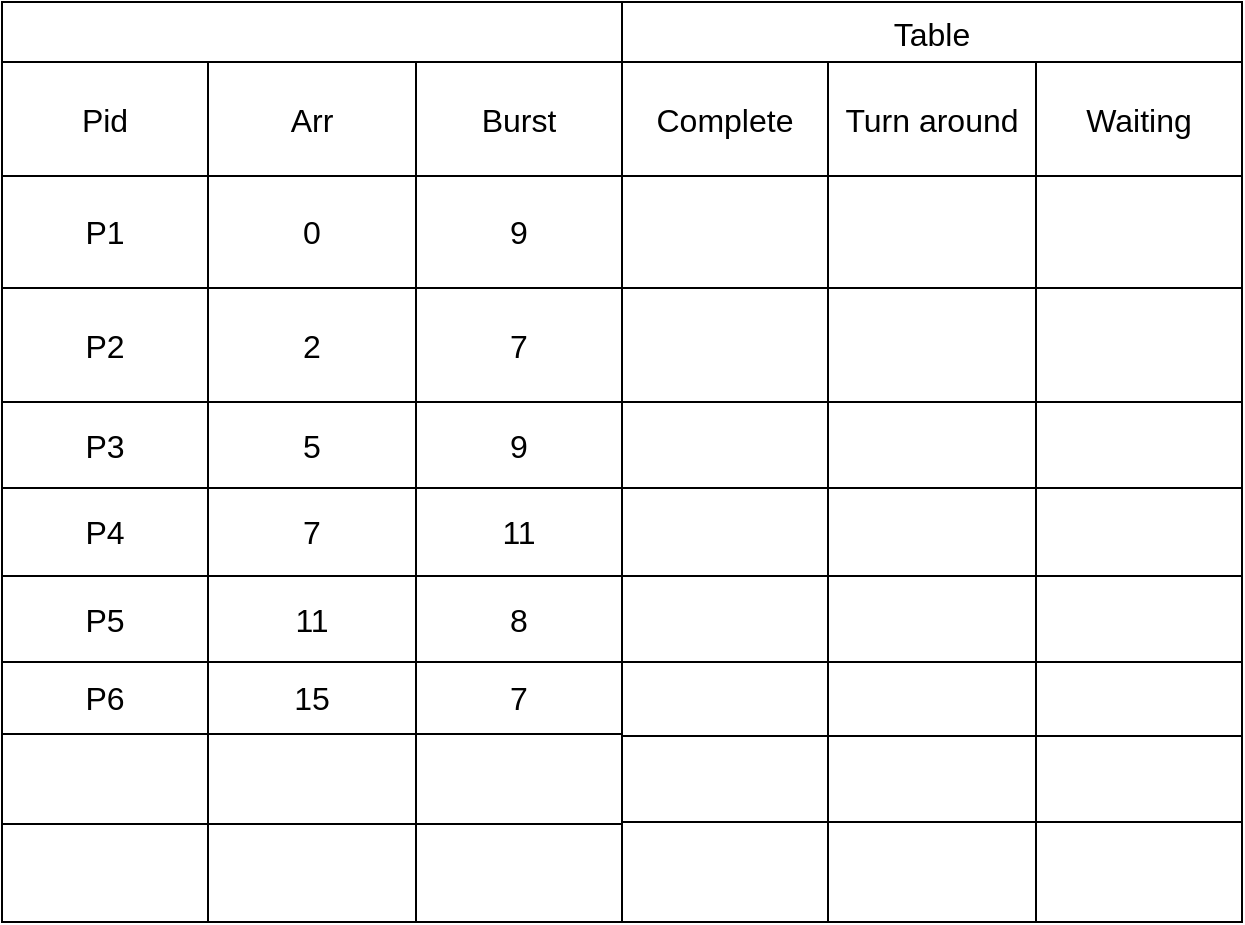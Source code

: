<mxfile version="21.6.6" type="github">
  <diagram name="Trang-1" id="kvWFIgw5T6W_QdJvMmmK">
    <mxGraphModel dx="1290" dy="566" grid="1" gridSize="10" guides="1" tooltips="1" connect="1" arrows="1" fold="1" page="1" pageScale="1" pageWidth="827" pageHeight="1169" math="0" shadow="0">
      <root>
        <mxCell id="0" />
        <mxCell id="1" parent="0" />
        <mxCell id="V4UQqc94Ao1xLsDvKjQq-39" value="" style="group" vertex="1" connectable="0" parent="1">
          <mxGeometry width="620" height="200" as="geometry" />
        </mxCell>
        <mxCell id="V4UQqc94Ao1xLsDvKjQq-1" value="" style="shape=table;startSize=30;container=1;collapsible=0;childLayout=tableLayout;strokeColor=default;fontSize=16;" vertex="1" parent="V4UQqc94Ao1xLsDvKjQq-39">
          <mxGeometry width="310" height="200" as="geometry" />
        </mxCell>
        <mxCell id="V4UQqc94Ao1xLsDvKjQq-2" value="" style="shape=tableRow;horizontal=0;startSize=0;swimlaneHead=0;swimlaneBody=0;strokeColor=inherit;top=0;left=0;bottom=0;right=0;collapsible=0;dropTarget=0;fillColor=none;points=[[0,0.5],[1,0.5]];portConstraint=eastwest;fontSize=16;" vertex="1" parent="V4UQqc94Ao1xLsDvKjQq-1">
          <mxGeometry y="30" width="310" height="57" as="geometry" />
        </mxCell>
        <mxCell id="V4UQqc94Ao1xLsDvKjQq-3" value="Pid" style="shape=partialRectangle;html=1;whiteSpace=wrap;connectable=0;strokeColor=inherit;overflow=hidden;fillColor=none;top=0;left=0;bottom=0;right=0;pointerEvents=1;fontSize=16;" vertex="1" parent="V4UQqc94Ao1xLsDvKjQq-2">
          <mxGeometry width="103" height="57" as="geometry">
            <mxRectangle width="103" height="57" as="alternateBounds" />
          </mxGeometry>
        </mxCell>
        <mxCell id="V4UQqc94Ao1xLsDvKjQq-4" value="Arr" style="shape=partialRectangle;html=1;whiteSpace=wrap;connectable=0;strokeColor=inherit;overflow=hidden;fillColor=none;top=0;left=0;bottom=0;right=0;pointerEvents=1;fontSize=16;" vertex="1" parent="V4UQqc94Ao1xLsDvKjQq-2">
          <mxGeometry x="103" width="104" height="57" as="geometry">
            <mxRectangle width="104" height="57" as="alternateBounds" />
          </mxGeometry>
        </mxCell>
        <mxCell id="V4UQqc94Ao1xLsDvKjQq-5" value="Burst" style="shape=partialRectangle;html=1;whiteSpace=wrap;connectable=0;strokeColor=inherit;overflow=hidden;fillColor=none;top=0;left=0;bottom=0;right=0;pointerEvents=1;fontSize=16;" vertex="1" parent="V4UQqc94Ao1xLsDvKjQq-2">
          <mxGeometry x="207" width="103" height="57" as="geometry">
            <mxRectangle width="103" height="57" as="alternateBounds" />
          </mxGeometry>
        </mxCell>
        <mxCell id="V4UQqc94Ao1xLsDvKjQq-6" value="" style="shape=tableRow;horizontal=0;startSize=0;swimlaneHead=0;swimlaneBody=0;strokeColor=inherit;top=0;left=0;bottom=0;right=0;collapsible=0;dropTarget=0;fillColor=none;points=[[0,0.5],[1,0.5]];portConstraint=eastwest;fontSize=16;" vertex="1" parent="V4UQqc94Ao1xLsDvKjQq-1">
          <mxGeometry y="87" width="310" height="56" as="geometry" />
        </mxCell>
        <mxCell id="V4UQqc94Ao1xLsDvKjQq-7" value="P1" style="shape=partialRectangle;html=1;whiteSpace=wrap;connectable=0;strokeColor=inherit;overflow=hidden;fillColor=none;top=0;left=0;bottom=0;right=0;pointerEvents=1;fontSize=16;" vertex="1" parent="V4UQqc94Ao1xLsDvKjQq-6">
          <mxGeometry width="103" height="56" as="geometry">
            <mxRectangle width="103" height="56" as="alternateBounds" />
          </mxGeometry>
        </mxCell>
        <mxCell id="V4UQqc94Ao1xLsDvKjQq-8" value="0" style="shape=partialRectangle;html=1;whiteSpace=wrap;connectable=0;strokeColor=inherit;overflow=hidden;fillColor=none;top=0;left=0;bottom=0;right=0;pointerEvents=1;fontSize=16;" vertex="1" parent="V4UQqc94Ao1xLsDvKjQq-6">
          <mxGeometry x="103" width="104" height="56" as="geometry">
            <mxRectangle width="104" height="56" as="alternateBounds" />
          </mxGeometry>
        </mxCell>
        <mxCell id="V4UQqc94Ao1xLsDvKjQq-9" value="9" style="shape=partialRectangle;html=1;whiteSpace=wrap;connectable=0;strokeColor=inherit;overflow=hidden;fillColor=none;top=0;left=0;bottom=0;right=0;pointerEvents=1;fontSize=16;" vertex="1" parent="V4UQqc94Ao1xLsDvKjQq-6">
          <mxGeometry x="207" width="103" height="56" as="geometry">
            <mxRectangle width="103" height="56" as="alternateBounds" />
          </mxGeometry>
        </mxCell>
        <mxCell id="V4UQqc94Ao1xLsDvKjQq-10" value="" style="shape=tableRow;horizontal=0;startSize=0;swimlaneHead=0;swimlaneBody=0;strokeColor=inherit;top=0;left=0;bottom=0;right=0;collapsible=0;dropTarget=0;fillColor=none;points=[[0,0.5],[1,0.5]];portConstraint=eastwest;fontSize=16;" vertex="1" parent="V4UQqc94Ao1xLsDvKjQq-1">
          <mxGeometry y="143" width="310" height="57" as="geometry" />
        </mxCell>
        <mxCell id="V4UQqc94Ao1xLsDvKjQq-11" value="P2" style="shape=partialRectangle;html=1;whiteSpace=wrap;connectable=0;strokeColor=inherit;overflow=hidden;fillColor=none;top=0;left=0;bottom=0;right=0;pointerEvents=1;fontSize=16;" vertex="1" parent="V4UQqc94Ao1xLsDvKjQq-10">
          <mxGeometry width="103" height="57" as="geometry">
            <mxRectangle width="103" height="57" as="alternateBounds" />
          </mxGeometry>
        </mxCell>
        <mxCell id="V4UQqc94Ao1xLsDvKjQq-12" value="2" style="shape=partialRectangle;html=1;whiteSpace=wrap;connectable=0;strokeColor=inherit;overflow=hidden;fillColor=none;top=0;left=0;bottom=0;right=0;pointerEvents=1;fontSize=16;" vertex="1" parent="V4UQqc94Ao1xLsDvKjQq-10">
          <mxGeometry x="103" width="104" height="57" as="geometry">
            <mxRectangle width="104" height="57" as="alternateBounds" />
          </mxGeometry>
        </mxCell>
        <mxCell id="V4UQqc94Ao1xLsDvKjQq-13" value="7" style="shape=partialRectangle;html=1;whiteSpace=wrap;connectable=0;strokeColor=inherit;overflow=hidden;fillColor=none;top=0;left=0;bottom=0;right=0;pointerEvents=1;fontSize=16;" vertex="1" parent="V4UQqc94Ao1xLsDvKjQq-10">
          <mxGeometry x="207" width="103" height="57" as="geometry">
            <mxRectangle width="103" height="57" as="alternateBounds" />
          </mxGeometry>
        </mxCell>
        <mxCell id="V4UQqc94Ao1xLsDvKjQq-14" value="" style="shape=tableRow;horizontal=0;startSize=0;swimlaneHead=0;swimlaneBody=0;strokeColor=inherit;top=0;left=0;bottom=0;right=0;collapsible=0;dropTarget=0;fillColor=none;points=[[0,0.5],[1,0.5]];portConstraint=eastwest;fontSize=16;" vertex="1" parent="V4UQqc94Ao1xLsDvKjQq-39">
          <mxGeometry x="310" y="30" width="310" height="57" as="geometry" />
        </mxCell>
        <mxCell id="V4UQqc94Ao1xLsDvKjQq-15" value="" style="shape=partialRectangle;html=1;whiteSpace=wrap;connectable=0;strokeColor=inherit;overflow=hidden;fillColor=none;top=0;left=0;bottom=0;right=0;pointerEvents=1;fontSize=16;" vertex="1" parent="V4UQqc94Ao1xLsDvKjQq-14">
          <mxGeometry width="103" height="57" as="geometry">
            <mxRectangle width="103" height="57" as="alternateBounds" />
          </mxGeometry>
        </mxCell>
        <mxCell id="V4UQqc94Ao1xLsDvKjQq-16" value="" style="shape=partialRectangle;html=1;whiteSpace=wrap;connectable=0;strokeColor=inherit;overflow=hidden;fillColor=none;top=0;left=0;bottom=0;right=0;pointerEvents=1;fontSize=16;" vertex="1" parent="V4UQqc94Ao1xLsDvKjQq-14">
          <mxGeometry x="103" width="104" height="57" as="geometry">
            <mxRectangle width="104" height="57" as="alternateBounds" />
          </mxGeometry>
        </mxCell>
        <mxCell id="V4UQqc94Ao1xLsDvKjQq-17" value="" style="shape=partialRectangle;html=1;whiteSpace=wrap;connectable=0;strokeColor=inherit;overflow=hidden;fillColor=none;top=0;left=0;bottom=0;right=0;pointerEvents=1;fontSize=16;" vertex="1" parent="V4UQqc94Ao1xLsDvKjQq-14">
          <mxGeometry x="207" width="103" height="57" as="geometry">
            <mxRectangle width="103" height="57" as="alternateBounds" />
          </mxGeometry>
        </mxCell>
        <mxCell id="V4UQqc94Ao1xLsDvKjQq-18" value="" style="shape=tableRow;horizontal=0;startSize=0;swimlaneHead=0;swimlaneBody=0;strokeColor=inherit;top=0;left=0;bottom=0;right=0;collapsible=0;dropTarget=0;fillColor=none;points=[[0,0.5],[1,0.5]];portConstraint=eastwest;fontSize=16;" vertex="1" parent="V4UQqc94Ao1xLsDvKjQq-39">
          <mxGeometry x="310" y="87" width="310" height="56" as="geometry" />
        </mxCell>
        <mxCell id="V4UQqc94Ao1xLsDvKjQq-19" value="" style="shape=partialRectangle;html=1;whiteSpace=wrap;connectable=0;strokeColor=inherit;overflow=hidden;fillColor=none;top=0;left=0;bottom=0;right=0;pointerEvents=1;fontSize=16;" vertex="1" parent="V4UQqc94Ao1xLsDvKjQq-18">
          <mxGeometry width="103" height="56" as="geometry">
            <mxRectangle width="103" height="56" as="alternateBounds" />
          </mxGeometry>
        </mxCell>
        <mxCell id="V4UQqc94Ao1xLsDvKjQq-20" value="" style="shape=partialRectangle;html=1;whiteSpace=wrap;connectable=0;strokeColor=inherit;overflow=hidden;fillColor=none;top=0;left=0;bottom=0;right=0;pointerEvents=1;fontSize=16;" vertex="1" parent="V4UQqc94Ao1xLsDvKjQq-18">
          <mxGeometry x="103" width="104" height="56" as="geometry">
            <mxRectangle width="104" height="56" as="alternateBounds" />
          </mxGeometry>
        </mxCell>
        <mxCell id="V4UQqc94Ao1xLsDvKjQq-21" value="" style="shape=partialRectangle;html=1;whiteSpace=wrap;connectable=0;strokeColor=inherit;overflow=hidden;fillColor=none;top=0;left=0;bottom=0;right=0;pointerEvents=1;fontSize=16;" vertex="1" parent="V4UQqc94Ao1xLsDvKjQq-18">
          <mxGeometry x="207" width="103" height="56" as="geometry">
            <mxRectangle width="103" height="56" as="alternateBounds" />
          </mxGeometry>
        </mxCell>
        <mxCell id="V4UQqc94Ao1xLsDvKjQq-22" value="" style="shape=tableRow;horizontal=0;startSize=0;swimlaneHead=0;swimlaneBody=0;strokeColor=inherit;top=0;left=0;bottom=0;right=0;collapsible=0;dropTarget=0;fillColor=none;points=[[0,0.5],[1,0.5]];portConstraint=eastwest;fontSize=16;" vertex="1" parent="V4UQqc94Ao1xLsDvKjQq-39">
          <mxGeometry x="310" y="143" width="310" height="57" as="geometry" />
        </mxCell>
        <mxCell id="V4UQqc94Ao1xLsDvKjQq-23" value="" style="shape=partialRectangle;html=1;whiteSpace=wrap;connectable=0;strokeColor=inherit;overflow=hidden;fillColor=none;top=0;left=0;bottom=0;right=0;pointerEvents=1;fontSize=16;" vertex="1" parent="V4UQqc94Ao1xLsDvKjQq-22">
          <mxGeometry width="103" height="57" as="geometry">
            <mxRectangle width="103" height="57" as="alternateBounds" />
          </mxGeometry>
        </mxCell>
        <mxCell id="V4UQqc94Ao1xLsDvKjQq-24" value="" style="shape=partialRectangle;html=1;whiteSpace=wrap;connectable=0;strokeColor=inherit;overflow=hidden;fillColor=none;top=0;left=0;bottom=0;right=0;pointerEvents=1;fontSize=16;" vertex="1" parent="V4UQqc94Ao1xLsDvKjQq-22">
          <mxGeometry x="103" width="104" height="57" as="geometry">
            <mxRectangle width="104" height="57" as="alternateBounds" />
          </mxGeometry>
        </mxCell>
        <mxCell id="V4UQqc94Ao1xLsDvKjQq-25" value="" style="shape=partialRectangle;html=1;whiteSpace=wrap;connectable=0;strokeColor=inherit;overflow=hidden;fillColor=none;top=0;left=0;bottom=0;right=0;pointerEvents=1;fontSize=16;" vertex="1" parent="V4UQqc94Ao1xLsDvKjQq-22">
          <mxGeometry x="207" width="103" height="57" as="geometry">
            <mxRectangle width="103" height="57" as="alternateBounds" />
          </mxGeometry>
        </mxCell>
        <mxCell id="V4UQqc94Ao1xLsDvKjQq-26" value="Table" style="shape=table;startSize=30;container=1;collapsible=0;childLayout=tableLayout;strokeColor=default;fontSize=16;" vertex="1" parent="V4UQqc94Ao1xLsDvKjQq-39">
          <mxGeometry x="310" width="310" height="200" as="geometry" />
        </mxCell>
        <mxCell id="V4UQqc94Ao1xLsDvKjQq-27" value="" style="shape=tableRow;horizontal=0;startSize=0;swimlaneHead=0;swimlaneBody=0;strokeColor=inherit;top=0;left=0;bottom=0;right=0;collapsible=0;dropTarget=0;fillColor=none;points=[[0,0.5],[1,0.5]];portConstraint=eastwest;fontSize=16;" vertex="1" parent="V4UQqc94Ao1xLsDvKjQq-26">
          <mxGeometry y="30" width="310" height="57" as="geometry" />
        </mxCell>
        <mxCell id="V4UQqc94Ao1xLsDvKjQq-28" value="Complete" style="shape=partialRectangle;html=1;whiteSpace=wrap;connectable=0;strokeColor=inherit;overflow=hidden;fillColor=none;top=0;left=0;bottom=0;right=0;pointerEvents=1;fontSize=16;" vertex="1" parent="V4UQqc94Ao1xLsDvKjQq-27">
          <mxGeometry width="103" height="57" as="geometry">
            <mxRectangle width="103" height="57" as="alternateBounds" />
          </mxGeometry>
        </mxCell>
        <mxCell id="V4UQqc94Ao1xLsDvKjQq-29" value="Turn around" style="shape=partialRectangle;html=1;whiteSpace=wrap;connectable=0;strokeColor=inherit;overflow=hidden;fillColor=none;top=0;left=0;bottom=0;right=0;pointerEvents=1;fontSize=16;" vertex="1" parent="V4UQqc94Ao1xLsDvKjQq-27">
          <mxGeometry x="103" width="104" height="57" as="geometry">
            <mxRectangle width="104" height="57" as="alternateBounds" />
          </mxGeometry>
        </mxCell>
        <mxCell id="V4UQqc94Ao1xLsDvKjQq-30" value="Waiting" style="shape=partialRectangle;html=1;whiteSpace=wrap;connectable=0;strokeColor=inherit;overflow=hidden;fillColor=none;top=0;left=0;bottom=0;right=0;pointerEvents=1;fontSize=16;" vertex="1" parent="V4UQqc94Ao1xLsDvKjQq-27">
          <mxGeometry x="207" width="103" height="57" as="geometry">
            <mxRectangle width="103" height="57" as="alternateBounds" />
          </mxGeometry>
        </mxCell>
        <mxCell id="V4UQqc94Ao1xLsDvKjQq-31" value="" style="shape=tableRow;horizontal=0;startSize=0;swimlaneHead=0;swimlaneBody=0;strokeColor=inherit;top=0;left=0;bottom=0;right=0;collapsible=0;dropTarget=0;fillColor=none;points=[[0,0.5],[1,0.5]];portConstraint=eastwest;fontSize=16;" vertex="1" parent="V4UQqc94Ao1xLsDvKjQq-26">
          <mxGeometry y="87" width="310" height="56" as="geometry" />
        </mxCell>
        <mxCell id="V4UQqc94Ao1xLsDvKjQq-32" value="" style="shape=partialRectangle;html=1;whiteSpace=wrap;connectable=0;strokeColor=inherit;overflow=hidden;fillColor=none;top=0;left=0;bottom=0;right=0;pointerEvents=1;fontSize=16;" vertex="1" parent="V4UQqc94Ao1xLsDvKjQq-31">
          <mxGeometry width="103" height="56" as="geometry">
            <mxRectangle width="103" height="56" as="alternateBounds" />
          </mxGeometry>
        </mxCell>
        <mxCell id="V4UQqc94Ao1xLsDvKjQq-33" value="" style="shape=partialRectangle;html=1;whiteSpace=wrap;connectable=0;strokeColor=inherit;overflow=hidden;fillColor=none;top=0;left=0;bottom=0;right=0;pointerEvents=1;fontSize=16;" vertex="1" parent="V4UQqc94Ao1xLsDvKjQq-31">
          <mxGeometry x="103" width="104" height="56" as="geometry">
            <mxRectangle width="104" height="56" as="alternateBounds" />
          </mxGeometry>
        </mxCell>
        <mxCell id="V4UQqc94Ao1xLsDvKjQq-34" value="" style="shape=partialRectangle;html=1;whiteSpace=wrap;connectable=0;strokeColor=inherit;overflow=hidden;fillColor=none;top=0;left=0;bottom=0;right=0;pointerEvents=1;fontSize=16;" vertex="1" parent="V4UQqc94Ao1xLsDvKjQq-31">
          <mxGeometry x="207" width="103" height="56" as="geometry">
            <mxRectangle width="103" height="56" as="alternateBounds" />
          </mxGeometry>
        </mxCell>
        <mxCell id="V4UQqc94Ao1xLsDvKjQq-35" value="" style="shape=tableRow;horizontal=0;startSize=0;swimlaneHead=0;swimlaneBody=0;strokeColor=inherit;top=0;left=0;bottom=0;right=0;collapsible=0;dropTarget=0;fillColor=none;points=[[0,0.5],[1,0.5]];portConstraint=eastwest;fontSize=16;" vertex="1" parent="V4UQqc94Ao1xLsDvKjQq-26">
          <mxGeometry y="143" width="310" height="57" as="geometry" />
        </mxCell>
        <mxCell id="V4UQqc94Ao1xLsDvKjQq-36" value="" style="shape=partialRectangle;html=1;whiteSpace=wrap;connectable=0;strokeColor=inherit;overflow=hidden;fillColor=none;top=0;left=0;bottom=0;right=0;pointerEvents=1;fontSize=16;" vertex="1" parent="V4UQqc94Ao1xLsDvKjQq-35">
          <mxGeometry width="103" height="57" as="geometry">
            <mxRectangle width="103" height="57" as="alternateBounds" />
          </mxGeometry>
        </mxCell>
        <mxCell id="V4UQqc94Ao1xLsDvKjQq-37" value="" style="shape=partialRectangle;html=1;whiteSpace=wrap;connectable=0;strokeColor=inherit;overflow=hidden;fillColor=none;top=0;left=0;bottom=0;right=0;pointerEvents=1;fontSize=16;" vertex="1" parent="V4UQqc94Ao1xLsDvKjQq-35">
          <mxGeometry x="103" width="104" height="57" as="geometry">
            <mxRectangle width="104" height="57" as="alternateBounds" />
          </mxGeometry>
        </mxCell>
        <mxCell id="V4UQqc94Ao1xLsDvKjQq-38" value="" style="shape=partialRectangle;html=1;whiteSpace=wrap;connectable=0;strokeColor=inherit;overflow=hidden;fillColor=none;top=0;left=0;bottom=0;right=0;pointerEvents=1;fontSize=16;" vertex="1" parent="V4UQqc94Ao1xLsDvKjQq-35">
          <mxGeometry x="207" width="103" height="57" as="geometry">
            <mxRectangle width="103" height="57" as="alternateBounds" />
          </mxGeometry>
        </mxCell>
        <mxCell id="V4UQqc94Ao1xLsDvKjQq-40" value="" style="shape=table;startSize=0;container=1;collapsible=0;childLayout=tableLayout;fontSize=16;strokeColor=default;fontFamily=Helvetica;fontColor=default;fillColor=default;" vertex="1" parent="1">
          <mxGeometry y="200" width="310" height="130" as="geometry" />
        </mxCell>
        <mxCell id="V4UQqc94Ao1xLsDvKjQq-41" value="" style="shape=tableRow;horizontal=0;startSize=0;swimlaneHead=0;swimlaneBody=0;strokeColor=inherit;top=0;left=0;bottom=0;right=0;collapsible=0;dropTarget=0;fillColor=none;points=[[0,0.5],[1,0.5]];portConstraint=eastwest;fontSize=16;fontFamily=Helvetica;fontColor=default;" vertex="1" parent="V4UQqc94Ao1xLsDvKjQq-40">
          <mxGeometry width="310" height="43" as="geometry" />
        </mxCell>
        <mxCell id="V4UQqc94Ao1xLsDvKjQq-42" value="P3" style="shape=partialRectangle;html=1;whiteSpace=wrap;connectable=0;strokeColor=inherit;overflow=hidden;fillColor=none;top=0;left=0;bottom=0;right=0;pointerEvents=1;fontSize=16;fontFamily=Helvetica;fontColor=default;startSize=30;" vertex="1" parent="V4UQqc94Ao1xLsDvKjQq-41">
          <mxGeometry width="103" height="43" as="geometry">
            <mxRectangle width="103" height="43" as="alternateBounds" />
          </mxGeometry>
        </mxCell>
        <mxCell id="V4UQqc94Ao1xLsDvKjQq-43" value="5" style="shape=partialRectangle;html=1;whiteSpace=wrap;connectable=0;strokeColor=inherit;overflow=hidden;fillColor=none;top=0;left=0;bottom=0;right=0;pointerEvents=1;fontSize=16;fontFamily=Helvetica;fontColor=default;startSize=30;" vertex="1" parent="V4UQqc94Ao1xLsDvKjQq-41">
          <mxGeometry x="103" width="104" height="43" as="geometry">
            <mxRectangle width="104" height="43" as="alternateBounds" />
          </mxGeometry>
        </mxCell>
        <mxCell id="V4UQqc94Ao1xLsDvKjQq-44" value="9" style="shape=partialRectangle;html=1;whiteSpace=wrap;connectable=0;strokeColor=inherit;overflow=hidden;fillColor=none;top=0;left=0;bottom=0;right=0;pointerEvents=1;fontSize=16;fontFamily=Helvetica;fontColor=default;startSize=30;" vertex="1" parent="V4UQqc94Ao1xLsDvKjQq-41">
          <mxGeometry x="207" width="103" height="43" as="geometry">
            <mxRectangle width="103" height="43" as="alternateBounds" />
          </mxGeometry>
        </mxCell>
        <mxCell id="V4UQqc94Ao1xLsDvKjQq-45" value="" style="shape=tableRow;horizontal=0;startSize=0;swimlaneHead=0;swimlaneBody=0;strokeColor=inherit;top=0;left=0;bottom=0;right=0;collapsible=0;dropTarget=0;fillColor=none;points=[[0,0.5],[1,0.5]];portConstraint=eastwest;fontSize=16;fontFamily=Helvetica;fontColor=default;" vertex="1" parent="V4UQqc94Ao1xLsDvKjQq-40">
          <mxGeometry y="43" width="310" height="44" as="geometry" />
        </mxCell>
        <mxCell id="V4UQqc94Ao1xLsDvKjQq-46" value="P4" style="shape=partialRectangle;html=1;whiteSpace=wrap;connectable=0;strokeColor=inherit;overflow=hidden;fillColor=none;top=0;left=0;bottom=0;right=0;pointerEvents=1;fontSize=16;fontFamily=Helvetica;fontColor=default;startSize=30;" vertex="1" parent="V4UQqc94Ao1xLsDvKjQq-45">
          <mxGeometry width="103" height="44" as="geometry">
            <mxRectangle width="103" height="44" as="alternateBounds" />
          </mxGeometry>
        </mxCell>
        <mxCell id="V4UQqc94Ao1xLsDvKjQq-47" value="7" style="shape=partialRectangle;html=1;whiteSpace=wrap;connectable=0;strokeColor=inherit;overflow=hidden;fillColor=none;top=0;left=0;bottom=0;right=0;pointerEvents=1;fontSize=16;fontFamily=Helvetica;fontColor=default;startSize=30;" vertex="1" parent="V4UQqc94Ao1xLsDvKjQq-45">
          <mxGeometry x="103" width="104" height="44" as="geometry">
            <mxRectangle width="104" height="44" as="alternateBounds" />
          </mxGeometry>
        </mxCell>
        <mxCell id="V4UQqc94Ao1xLsDvKjQq-48" value="11" style="shape=partialRectangle;html=1;whiteSpace=wrap;connectable=0;strokeColor=inherit;overflow=hidden;fillColor=none;top=0;left=0;bottom=0;right=0;pointerEvents=1;fontSize=16;fontFamily=Helvetica;fontColor=default;startSize=30;" vertex="1" parent="V4UQqc94Ao1xLsDvKjQq-45">
          <mxGeometry x="207" width="103" height="44" as="geometry">
            <mxRectangle width="103" height="44" as="alternateBounds" />
          </mxGeometry>
        </mxCell>
        <mxCell id="V4UQqc94Ao1xLsDvKjQq-49" value="" style="shape=tableRow;horizontal=0;startSize=0;swimlaneHead=0;swimlaneBody=0;strokeColor=inherit;top=0;left=0;bottom=0;right=0;collapsible=0;dropTarget=0;fillColor=none;points=[[0,0.5],[1,0.5]];portConstraint=eastwest;fontSize=16;fontFamily=Helvetica;fontColor=default;" vertex="1" parent="V4UQqc94Ao1xLsDvKjQq-40">
          <mxGeometry y="87" width="310" height="43" as="geometry" />
        </mxCell>
        <mxCell id="V4UQqc94Ao1xLsDvKjQq-50" value="P5" style="shape=partialRectangle;html=1;whiteSpace=wrap;connectable=0;strokeColor=inherit;overflow=hidden;fillColor=none;top=0;left=0;bottom=0;right=0;pointerEvents=1;fontSize=16;fontFamily=Helvetica;fontColor=default;startSize=30;" vertex="1" parent="V4UQqc94Ao1xLsDvKjQq-49">
          <mxGeometry width="103" height="43" as="geometry">
            <mxRectangle width="103" height="43" as="alternateBounds" />
          </mxGeometry>
        </mxCell>
        <mxCell id="V4UQqc94Ao1xLsDvKjQq-51" value="11" style="shape=partialRectangle;html=1;whiteSpace=wrap;connectable=0;strokeColor=inherit;overflow=hidden;fillColor=none;top=0;left=0;bottom=0;right=0;pointerEvents=1;fontSize=16;fontFamily=Helvetica;fontColor=default;startSize=30;" vertex="1" parent="V4UQqc94Ao1xLsDvKjQq-49">
          <mxGeometry x="103" width="104" height="43" as="geometry">
            <mxRectangle width="104" height="43" as="alternateBounds" />
          </mxGeometry>
        </mxCell>
        <mxCell id="V4UQqc94Ao1xLsDvKjQq-52" value="8" style="shape=partialRectangle;html=1;whiteSpace=wrap;connectable=0;strokeColor=inherit;overflow=hidden;fillColor=none;top=0;left=0;bottom=0;right=0;pointerEvents=1;fontSize=16;fontFamily=Helvetica;fontColor=default;startSize=30;" vertex="1" parent="V4UQqc94Ao1xLsDvKjQq-49">
          <mxGeometry x="207" width="103" height="43" as="geometry">
            <mxRectangle width="103" height="43" as="alternateBounds" />
          </mxGeometry>
        </mxCell>
        <mxCell id="V4UQqc94Ao1xLsDvKjQq-53" value="" style="shape=table;startSize=0;container=1;collapsible=0;childLayout=tableLayout;fontSize=16;strokeColor=default;fontFamily=Helvetica;fontColor=default;fillColor=default;" vertex="1" parent="1">
          <mxGeometry y="330" width="310" height="130" as="geometry" />
        </mxCell>
        <mxCell id="V4UQqc94Ao1xLsDvKjQq-54" value="" style="shape=tableRow;horizontal=0;startSize=0;swimlaneHead=0;swimlaneBody=0;strokeColor=inherit;top=0;left=0;bottom=0;right=0;collapsible=0;dropTarget=0;fillColor=none;points=[[0,0.5],[1,0.5]];portConstraint=eastwest;fontSize=16;fontFamily=Helvetica;fontColor=default;" vertex="1" parent="V4UQqc94Ao1xLsDvKjQq-53">
          <mxGeometry width="310" height="36" as="geometry" />
        </mxCell>
        <mxCell id="V4UQqc94Ao1xLsDvKjQq-55" value="P6" style="shape=partialRectangle;html=1;whiteSpace=wrap;connectable=0;strokeColor=inherit;overflow=hidden;fillColor=none;top=0;left=0;bottom=0;right=0;pointerEvents=1;fontSize=16;fontFamily=Helvetica;fontColor=default;startSize=30;" vertex="1" parent="V4UQqc94Ao1xLsDvKjQq-54">
          <mxGeometry width="103" height="36" as="geometry">
            <mxRectangle width="103" height="36" as="alternateBounds" />
          </mxGeometry>
        </mxCell>
        <mxCell id="V4UQqc94Ao1xLsDvKjQq-56" value="15" style="shape=partialRectangle;html=1;whiteSpace=wrap;connectable=0;strokeColor=inherit;overflow=hidden;fillColor=none;top=0;left=0;bottom=0;right=0;pointerEvents=1;fontSize=16;fontFamily=Helvetica;fontColor=default;startSize=30;" vertex="1" parent="V4UQqc94Ao1xLsDvKjQq-54">
          <mxGeometry x="103" width="104" height="36" as="geometry">
            <mxRectangle width="104" height="36" as="alternateBounds" />
          </mxGeometry>
        </mxCell>
        <mxCell id="V4UQqc94Ao1xLsDvKjQq-57" value="7" style="shape=partialRectangle;html=1;whiteSpace=wrap;connectable=0;strokeColor=inherit;overflow=hidden;fillColor=none;top=0;left=0;bottom=0;right=0;pointerEvents=1;fontSize=16;fontFamily=Helvetica;fontColor=default;startSize=30;" vertex="1" parent="V4UQqc94Ao1xLsDvKjQq-54">
          <mxGeometry x="207" width="103" height="36" as="geometry">
            <mxRectangle width="103" height="36" as="alternateBounds" />
          </mxGeometry>
        </mxCell>
        <mxCell id="V4UQqc94Ao1xLsDvKjQq-58" value="" style="shape=tableRow;horizontal=0;startSize=0;swimlaneHead=0;swimlaneBody=0;strokeColor=inherit;top=0;left=0;bottom=0;right=0;collapsible=0;dropTarget=0;fillColor=none;points=[[0,0.5],[1,0.5]];portConstraint=eastwest;fontSize=16;fontFamily=Helvetica;fontColor=default;" vertex="1" parent="V4UQqc94Ao1xLsDvKjQq-53">
          <mxGeometry y="36" width="310" height="45" as="geometry" />
        </mxCell>
        <mxCell id="V4UQqc94Ao1xLsDvKjQq-59" value="" style="shape=partialRectangle;html=1;whiteSpace=wrap;connectable=0;strokeColor=inherit;overflow=hidden;fillColor=none;top=0;left=0;bottom=0;right=0;pointerEvents=1;fontSize=16;fontFamily=Helvetica;fontColor=default;startSize=30;" vertex="1" parent="V4UQqc94Ao1xLsDvKjQq-58">
          <mxGeometry width="103" height="45" as="geometry">
            <mxRectangle width="103" height="45" as="alternateBounds" />
          </mxGeometry>
        </mxCell>
        <mxCell id="V4UQqc94Ao1xLsDvKjQq-60" value="" style="shape=partialRectangle;html=1;whiteSpace=wrap;connectable=0;strokeColor=inherit;overflow=hidden;fillColor=none;top=0;left=0;bottom=0;right=0;pointerEvents=1;fontSize=16;fontFamily=Helvetica;fontColor=default;startSize=30;" vertex="1" parent="V4UQqc94Ao1xLsDvKjQq-58">
          <mxGeometry x="103" width="104" height="45" as="geometry">
            <mxRectangle width="104" height="45" as="alternateBounds" />
          </mxGeometry>
        </mxCell>
        <mxCell id="V4UQqc94Ao1xLsDvKjQq-61" value="" style="shape=partialRectangle;html=1;whiteSpace=wrap;connectable=0;strokeColor=inherit;overflow=hidden;fillColor=none;top=0;left=0;bottom=0;right=0;pointerEvents=1;fontSize=16;fontFamily=Helvetica;fontColor=default;startSize=30;" vertex="1" parent="V4UQqc94Ao1xLsDvKjQq-58">
          <mxGeometry x="207" width="103" height="45" as="geometry">
            <mxRectangle width="103" height="45" as="alternateBounds" />
          </mxGeometry>
        </mxCell>
        <mxCell id="V4UQqc94Ao1xLsDvKjQq-62" value="" style="shape=tableRow;horizontal=0;startSize=0;swimlaneHead=0;swimlaneBody=0;strokeColor=inherit;top=0;left=0;bottom=0;right=0;collapsible=0;dropTarget=0;fillColor=none;points=[[0,0.5],[1,0.5]];portConstraint=eastwest;fontSize=16;fontFamily=Helvetica;fontColor=default;" vertex="1" parent="V4UQqc94Ao1xLsDvKjQq-53">
          <mxGeometry y="81" width="310" height="49" as="geometry" />
        </mxCell>
        <mxCell id="V4UQqc94Ao1xLsDvKjQq-63" value="" style="shape=partialRectangle;html=1;whiteSpace=wrap;connectable=0;strokeColor=inherit;overflow=hidden;fillColor=none;top=0;left=0;bottom=0;right=0;pointerEvents=1;fontSize=16;fontFamily=Helvetica;fontColor=default;startSize=30;" vertex="1" parent="V4UQqc94Ao1xLsDvKjQq-62">
          <mxGeometry width="103" height="49" as="geometry">
            <mxRectangle width="103" height="49" as="alternateBounds" />
          </mxGeometry>
        </mxCell>
        <mxCell id="V4UQqc94Ao1xLsDvKjQq-64" value="" style="shape=partialRectangle;html=1;whiteSpace=wrap;connectable=0;strokeColor=inherit;overflow=hidden;fillColor=none;top=0;left=0;bottom=0;right=0;pointerEvents=1;fontSize=16;fontFamily=Helvetica;fontColor=default;startSize=30;" vertex="1" parent="V4UQqc94Ao1xLsDvKjQq-62">
          <mxGeometry x="103" width="104" height="49" as="geometry">
            <mxRectangle width="104" height="49" as="alternateBounds" />
          </mxGeometry>
        </mxCell>
        <mxCell id="V4UQqc94Ao1xLsDvKjQq-65" value="" style="shape=partialRectangle;html=1;whiteSpace=wrap;connectable=0;strokeColor=inherit;overflow=hidden;fillColor=none;top=0;left=0;bottom=0;right=0;pointerEvents=1;fontSize=16;fontFamily=Helvetica;fontColor=default;startSize=30;" vertex="1" parent="V4UQqc94Ao1xLsDvKjQq-62">
          <mxGeometry x="207" width="103" height="49" as="geometry">
            <mxRectangle width="103" height="49" as="alternateBounds" />
          </mxGeometry>
        </mxCell>
        <mxCell id="V4UQqc94Ao1xLsDvKjQq-66" value="" style="shape=table;startSize=0;container=1;collapsible=0;childLayout=tableLayout;fontSize=16;strokeColor=default;fontFamily=Helvetica;fontColor=default;fillColor=default;" vertex="1" parent="1">
          <mxGeometry x="310" y="200" width="310" height="130" as="geometry" />
        </mxCell>
        <mxCell id="V4UQqc94Ao1xLsDvKjQq-67" value="" style="shape=tableRow;horizontal=0;startSize=0;swimlaneHead=0;swimlaneBody=0;strokeColor=inherit;top=0;left=0;bottom=0;right=0;collapsible=0;dropTarget=0;fillColor=none;points=[[0,0.5],[1,0.5]];portConstraint=eastwest;fontSize=16;fontFamily=Helvetica;fontColor=default;" vertex="1" parent="V4UQqc94Ao1xLsDvKjQq-66">
          <mxGeometry width="310" height="43" as="geometry" />
        </mxCell>
        <mxCell id="V4UQqc94Ao1xLsDvKjQq-68" value="" style="shape=partialRectangle;html=1;whiteSpace=wrap;connectable=0;strokeColor=inherit;overflow=hidden;fillColor=none;top=0;left=0;bottom=0;right=0;pointerEvents=1;fontSize=16;fontFamily=Helvetica;fontColor=default;startSize=30;" vertex="1" parent="V4UQqc94Ao1xLsDvKjQq-67">
          <mxGeometry width="103" height="43" as="geometry">
            <mxRectangle width="103" height="43" as="alternateBounds" />
          </mxGeometry>
        </mxCell>
        <mxCell id="V4UQqc94Ao1xLsDvKjQq-69" value="" style="shape=partialRectangle;html=1;whiteSpace=wrap;connectable=0;strokeColor=inherit;overflow=hidden;fillColor=none;top=0;left=0;bottom=0;right=0;pointerEvents=1;fontSize=16;fontFamily=Helvetica;fontColor=default;startSize=30;" vertex="1" parent="V4UQqc94Ao1xLsDvKjQq-67">
          <mxGeometry x="103" width="104" height="43" as="geometry">
            <mxRectangle width="104" height="43" as="alternateBounds" />
          </mxGeometry>
        </mxCell>
        <mxCell id="V4UQqc94Ao1xLsDvKjQq-70" value="" style="shape=partialRectangle;html=1;whiteSpace=wrap;connectable=0;strokeColor=inherit;overflow=hidden;fillColor=none;top=0;left=0;bottom=0;right=0;pointerEvents=1;fontSize=16;fontFamily=Helvetica;fontColor=default;startSize=30;" vertex="1" parent="V4UQqc94Ao1xLsDvKjQq-67">
          <mxGeometry x="207" width="103" height="43" as="geometry">
            <mxRectangle width="103" height="43" as="alternateBounds" />
          </mxGeometry>
        </mxCell>
        <mxCell id="V4UQqc94Ao1xLsDvKjQq-71" value="" style="shape=tableRow;horizontal=0;startSize=0;swimlaneHead=0;swimlaneBody=0;strokeColor=inherit;top=0;left=0;bottom=0;right=0;collapsible=0;dropTarget=0;fillColor=none;points=[[0,0.5],[1,0.5]];portConstraint=eastwest;fontSize=16;fontFamily=Helvetica;fontColor=default;" vertex="1" parent="V4UQqc94Ao1xLsDvKjQq-66">
          <mxGeometry y="43" width="310" height="44" as="geometry" />
        </mxCell>
        <mxCell id="V4UQqc94Ao1xLsDvKjQq-72" value="" style="shape=partialRectangle;html=1;whiteSpace=wrap;connectable=0;strokeColor=inherit;overflow=hidden;fillColor=none;top=0;left=0;bottom=0;right=0;pointerEvents=1;fontSize=16;fontFamily=Helvetica;fontColor=default;startSize=30;" vertex="1" parent="V4UQqc94Ao1xLsDvKjQq-71">
          <mxGeometry width="103" height="44" as="geometry">
            <mxRectangle width="103" height="44" as="alternateBounds" />
          </mxGeometry>
        </mxCell>
        <mxCell id="V4UQqc94Ao1xLsDvKjQq-73" value="" style="shape=partialRectangle;html=1;whiteSpace=wrap;connectable=0;strokeColor=inherit;overflow=hidden;fillColor=none;top=0;left=0;bottom=0;right=0;pointerEvents=1;fontSize=16;fontFamily=Helvetica;fontColor=default;startSize=30;" vertex="1" parent="V4UQqc94Ao1xLsDvKjQq-71">
          <mxGeometry x="103" width="104" height="44" as="geometry">
            <mxRectangle width="104" height="44" as="alternateBounds" />
          </mxGeometry>
        </mxCell>
        <mxCell id="V4UQqc94Ao1xLsDvKjQq-74" value="" style="shape=partialRectangle;html=1;whiteSpace=wrap;connectable=0;strokeColor=inherit;overflow=hidden;fillColor=none;top=0;left=0;bottom=0;right=0;pointerEvents=1;fontSize=16;fontFamily=Helvetica;fontColor=default;startSize=30;" vertex="1" parent="V4UQqc94Ao1xLsDvKjQq-71">
          <mxGeometry x="207" width="103" height="44" as="geometry">
            <mxRectangle width="103" height="44" as="alternateBounds" />
          </mxGeometry>
        </mxCell>
        <mxCell id="V4UQqc94Ao1xLsDvKjQq-75" value="" style="shape=tableRow;horizontal=0;startSize=0;swimlaneHead=0;swimlaneBody=0;strokeColor=inherit;top=0;left=0;bottom=0;right=0;collapsible=0;dropTarget=0;fillColor=none;points=[[0,0.5],[1,0.5]];portConstraint=eastwest;fontSize=16;fontFamily=Helvetica;fontColor=default;" vertex="1" parent="V4UQqc94Ao1xLsDvKjQq-66">
          <mxGeometry y="87" width="310" height="43" as="geometry" />
        </mxCell>
        <mxCell id="V4UQqc94Ao1xLsDvKjQq-76" value="" style="shape=partialRectangle;html=1;whiteSpace=wrap;connectable=0;strokeColor=inherit;overflow=hidden;fillColor=none;top=0;left=0;bottom=0;right=0;pointerEvents=1;fontSize=16;fontFamily=Helvetica;fontColor=default;startSize=30;" vertex="1" parent="V4UQqc94Ao1xLsDvKjQq-75">
          <mxGeometry width="103" height="43" as="geometry">
            <mxRectangle width="103" height="43" as="alternateBounds" />
          </mxGeometry>
        </mxCell>
        <mxCell id="V4UQqc94Ao1xLsDvKjQq-77" value="" style="shape=partialRectangle;html=1;whiteSpace=wrap;connectable=0;strokeColor=inherit;overflow=hidden;fillColor=none;top=0;left=0;bottom=0;right=0;pointerEvents=1;fontSize=16;fontFamily=Helvetica;fontColor=default;startSize=30;" vertex="1" parent="V4UQqc94Ao1xLsDvKjQq-75">
          <mxGeometry x="103" width="104" height="43" as="geometry">
            <mxRectangle width="104" height="43" as="alternateBounds" />
          </mxGeometry>
        </mxCell>
        <mxCell id="V4UQqc94Ao1xLsDvKjQq-78" value="" style="shape=partialRectangle;html=1;whiteSpace=wrap;connectable=0;strokeColor=inherit;overflow=hidden;fillColor=none;top=0;left=0;bottom=0;right=0;pointerEvents=1;fontSize=16;fontFamily=Helvetica;fontColor=default;startSize=30;" vertex="1" parent="V4UQqc94Ao1xLsDvKjQq-75">
          <mxGeometry x="207" width="103" height="43" as="geometry">
            <mxRectangle width="103" height="43" as="alternateBounds" />
          </mxGeometry>
        </mxCell>
        <mxCell id="V4UQqc94Ao1xLsDvKjQq-79" value="" style="shape=table;startSize=0;container=1;collapsible=0;childLayout=tableLayout;fontSize=16;strokeColor=default;fontFamily=Helvetica;fontColor=default;fillColor=default;" vertex="1" parent="1">
          <mxGeometry x="310" y="330" width="310" height="130" as="geometry" />
        </mxCell>
        <mxCell id="V4UQqc94Ao1xLsDvKjQq-80" value="" style="shape=tableRow;horizontal=0;startSize=0;swimlaneHead=0;swimlaneBody=0;strokeColor=inherit;top=0;left=0;bottom=0;right=0;collapsible=0;dropTarget=0;fillColor=none;points=[[0,0.5],[1,0.5]];portConstraint=eastwest;fontSize=16;fontFamily=Helvetica;fontColor=default;" vertex="1" parent="V4UQqc94Ao1xLsDvKjQq-79">
          <mxGeometry width="310" height="37" as="geometry" />
        </mxCell>
        <mxCell id="V4UQqc94Ao1xLsDvKjQq-81" value="" style="shape=partialRectangle;html=1;whiteSpace=wrap;connectable=0;strokeColor=inherit;overflow=hidden;fillColor=none;top=0;left=0;bottom=0;right=0;pointerEvents=1;fontSize=16;fontFamily=Helvetica;fontColor=default;startSize=30;" vertex="1" parent="V4UQqc94Ao1xLsDvKjQq-80">
          <mxGeometry width="103" height="37" as="geometry">
            <mxRectangle width="103" height="37" as="alternateBounds" />
          </mxGeometry>
        </mxCell>
        <mxCell id="V4UQqc94Ao1xLsDvKjQq-82" value="" style="shape=partialRectangle;html=1;whiteSpace=wrap;connectable=0;strokeColor=inherit;overflow=hidden;fillColor=none;top=0;left=0;bottom=0;right=0;pointerEvents=1;fontSize=16;fontFamily=Helvetica;fontColor=default;startSize=30;" vertex="1" parent="V4UQqc94Ao1xLsDvKjQq-80">
          <mxGeometry x="103" width="104" height="37" as="geometry">
            <mxRectangle width="104" height="37" as="alternateBounds" />
          </mxGeometry>
        </mxCell>
        <mxCell id="V4UQqc94Ao1xLsDvKjQq-83" value="" style="shape=partialRectangle;html=1;whiteSpace=wrap;connectable=0;strokeColor=inherit;overflow=hidden;fillColor=none;top=0;left=0;bottom=0;right=0;pointerEvents=1;fontSize=16;fontFamily=Helvetica;fontColor=default;startSize=30;" vertex="1" parent="V4UQqc94Ao1xLsDvKjQq-80">
          <mxGeometry x="207" width="103" height="37" as="geometry">
            <mxRectangle width="103" height="37" as="alternateBounds" />
          </mxGeometry>
        </mxCell>
        <mxCell id="V4UQqc94Ao1xLsDvKjQq-84" value="" style="shape=tableRow;horizontal=0;startSize=0;swimlaneHead=0;swimlaneBody=0;strokeColor=inherit;top=0;left=0;bottom=0;right=0;collapsible=0;dropTarget=0;fillColor=none;points=[[0,0.5],[1,0.5]];portConstraint=eastwest;fontSize=16;fontFamily=Helvetica;fontColor=default;" vertex="1" parent="V4UQqc94Ao1xLsDvKjQq-79">
          <mxGeometry y="37" width="310" height="43" as="geometry" />
        </mxCell>
        <mxCell id="V4UQqc94Ao1xLsDvKjQq-85" value="" style="shape=partialRectangle;html=1;whiteSpace=wrap;connectable=0;strokeColor=inherit;overflow=hidden;fillColor=none;top=0;left=0;bottom=0;right=0;pointerEvents=1;fontSize=16;fontFamily=Helvetica;fontColor=default;startSize=30;" vertex="1" parent="V4UQqc94Ao1xLsDvKjQq-84">
          <mxGeometry width="103" height="43" as="geometry">
            <mxRectangle width="103" height="43" as="alternateBounds" />
          </mxGeometry>
        </mxCell>
        <mxCell id="V4UQqc94Ao1xLsDvKjQq-86" value="" style="shape=partialRectangle;html=1;whiteSpace=wrap;connectable=0;strokeColor=inherit;overflow=hidden;fillColor=none;top=0;left=0;bottom=0;right=0;pointerEvents=1;fontSize=16;fontFamily=Helvetica;fontColor=default;startSize=30;" vertex="1" parent="V4UQqc94Ao1xLsDvKjQq-84">
          <mxGeometry x="103" width="104" height="43" as="geometry">
            <mxRectangle width="104" height="43" as="alternateBounds" />
          </mxGeometry>
        </mxCell>
        <mxCell id="V4UQqc94Ao1xLsDvKjQq-87" value="" style="shape=partialRectangle;html=1;whiteSpace=wrap;connectable=0;strokeColor=inherit;overflow=hidden;fillColor=none;top=0;left=0;bottom=0;right=0;pointerEvents=1;fontSize=16;fontFamily=Helvetica;fontColor=default;startSize=30;" vertex="1" parent="V4UQqc94Ao1xLsDvKjQq-84">
          <mxGeometry x="207" width="103" height="43" as="geometry">
            <mxRectangle width="103" height="43" as="alternateBounds" />
          </mxGeometry>
        </mxCell>
        <mxCell id="V4UQqc94Ao1xLsDvKjQq-88" value="" style="shape=tableRow;horizontal=0;startSize=0;swimlaneHead=0;swimlaneBody=0;strokeColor=inherit;top=0;left=0;bottom=0;right=0;collapsible=0;dropTarget=0;fillColor=none;points=[[0,0.5],[1,0.5]];portConstraint=eastwest;fontSize=16;fontFamily=Helvetica;fontColor=default;" vertex="1" parent="V4UQqc94Ao1xLsDvKjQq-79">
          <mxGeometry y="80" width="310" height="50" as="geometry" />
        </mxCell>
        <mxCell id="V4UQqc94Ao1xLsDvKjQq-89" value="" style="shape=partialRectangle;html=1;whiteSpace=wrap;connectable=0;strokeColor=inherit;overflow=hidden;fillColor=none;top=0;left=0;bottom=0;right=0;pointerEvents=1;fontSize=16;fontFamily=Helvetica;fontColor=default;startSize=30;" vertex="1" parent="V4UQqc94Ao1xLsDvKjQq-88">
          <mxGeometry width="103" height="50" as="geometry">
            <mxRectangle width="103" height="50" as="alternateBounds" />
          </mxGeometry>
        </mxCell>
        <mxCell id="V4UQqc94Ao1xLsDvKjQq-90" value="" style="shape=partialRectangle;html=1;whiteSpace=wrap;connectable=0;strokeColor=inherit;overflow=hidden;fillColor=none;top=0;left=0;bottom=0;right=0;pointerEvents=1;fontSize=16;fontFamily=Helvetica;fontColor=default;startSize=30;" vertex="1" parent="V4UQqc94Ao1xLsDvKjQq-88">
          <mxGeometry x="103" width="104" height="50" as="geometry">
            <mxRectangle width="104" height="50" as="alternateBounds" />
          </mxGeometry>
        </mxCell>
        <mxCell id="V4UQqc94Ao1xLsDvKjQq-91" value="" style="shape=partialRectangle;html=1;whiteSpace=wrap;connectable=0;strokeColor=inherit;overflow=hidden;fillColor=none;top=0;left=0;bottom=0;right=0;pointerEvents=1;fontSize=16;fontFamily=Helvetica;fontColor=default;startSize=30;" vertex="1" parent="V4UQqc94Ao1xLsDvKjQq-88">
          <mxGeometry x="207" width="103" height="50" as="geometry">
            <mxRectangle width="103" height="50" as="alternateBounds" />
          </mxGeometry>
        </mxCell>
      </root>
    </mxGraphModel>
  </diagram>
</mxfile>
